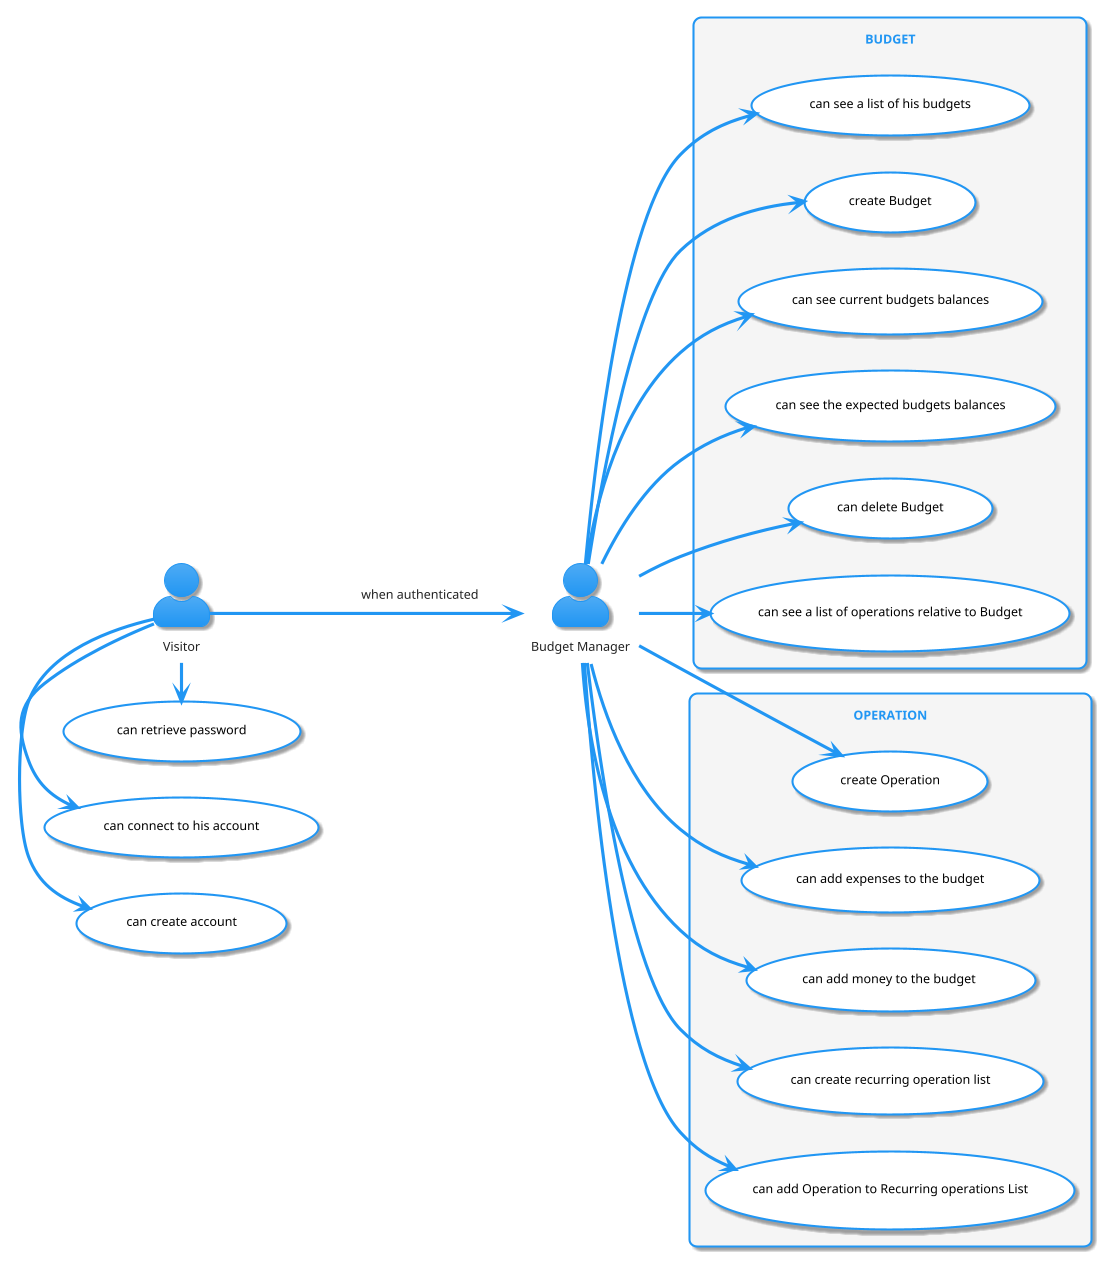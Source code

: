 @startuml
!theme materia
skinparam actorStyle awesome
skinparam roundcorner 15
skinparam usecase{
    BackgroundColor white
    FontColor black
}
skinparam rectangle{
    BackgroundColor WhiteSmoke
}
left to right direction
'----------------------------------------------

actor :Visitor: as V
actor :Budget Manager: as BM

V -> (can create account)
V -> (can connect to his account)
V -> (can retrieve password)

V --> BM : when authenticated


rectangle BUDGET{
    BM --> (can see a list of his budgets)
    BM --> (create Budget)
    BM --> (can see current budgets balances)
    BM --> (can see the expected budgets balances)
    BM --> (can delete Budget)
    BM --> (can see a list of operations relative to Budget)
}
rectangle OPERATION{
 BM --> (create Operation)
 BM --> (can add expenses to the budget)
 BM --> (can add money to the budget )
 BM --> (can create recurring operation list)
 BM --> (can add Operation to Recurring operations List)
}


@enduml
